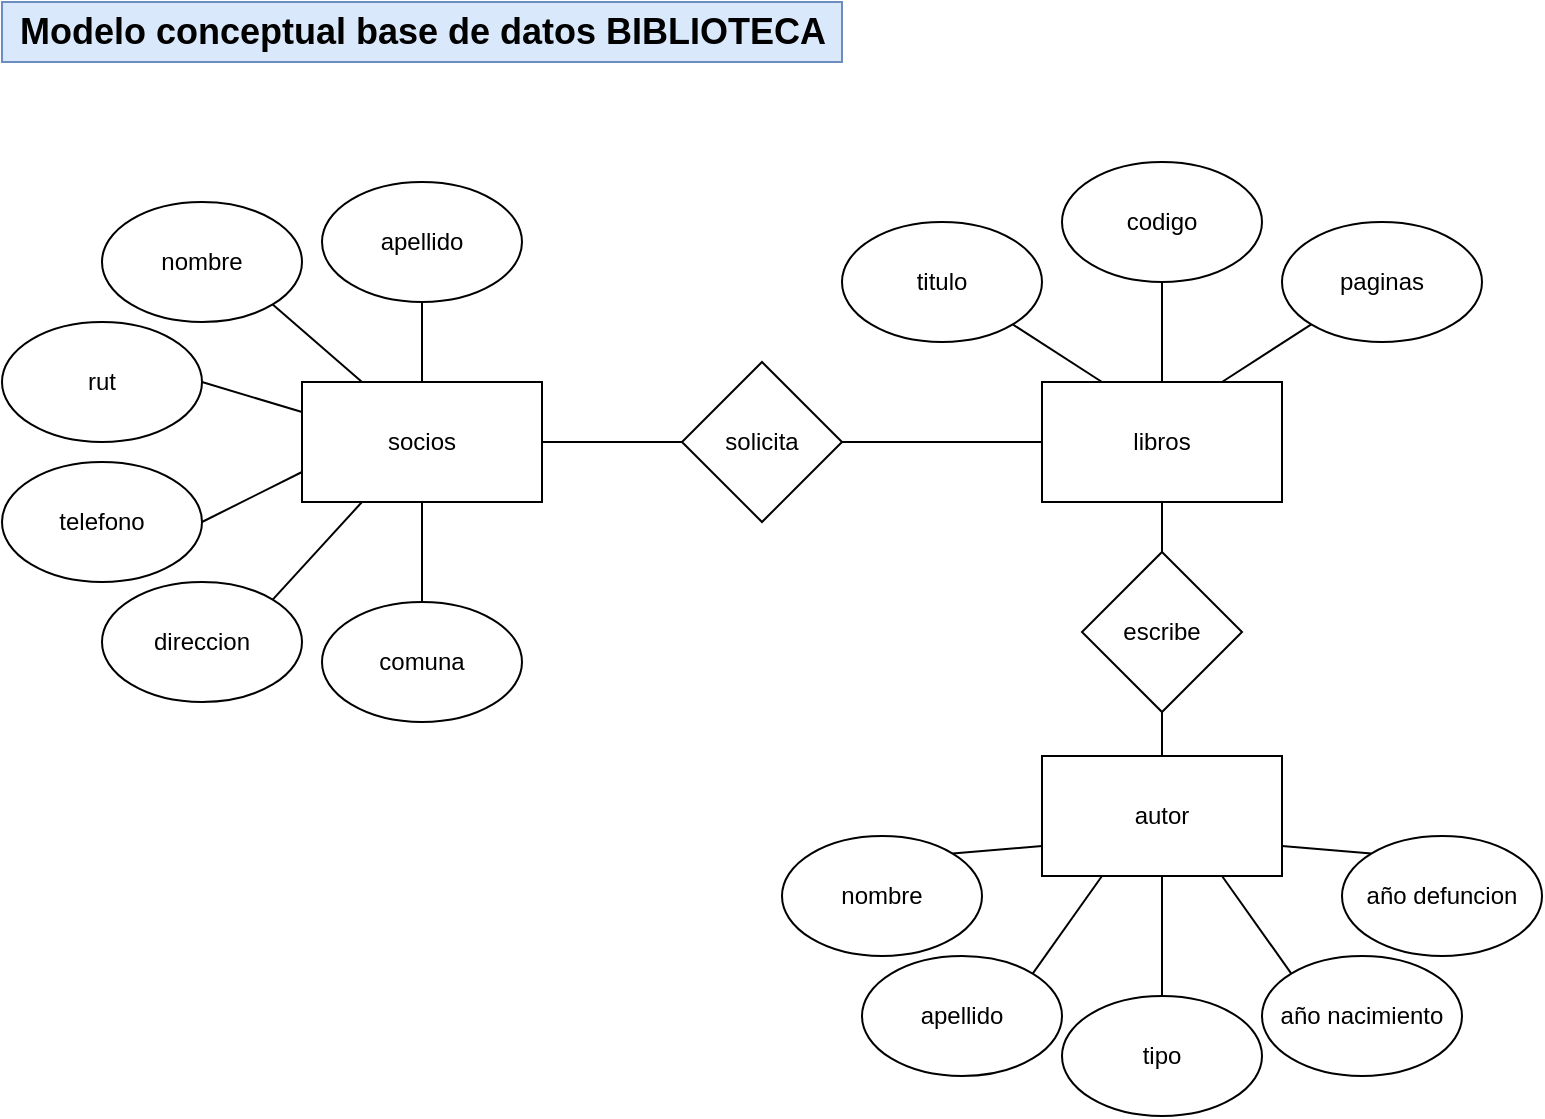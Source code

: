 <mxfile version="15.9.6" type="device"><diagram id="Z9LH4bDDSLxMAc4NnIR9" name="Page-1"><mxGraphModel dx="946" dy="473" grid="1" gridSize="10" guides="1" tooltips="1" connect="1" arrows="1" fold="1" page="1" pageScale="1" pageWidth="827" pageHeight="1169" math="0" shadow="0"><root><mxCell id="0"/><mxCell id="1" parent="0"/><mxCell id="0FVMn5lhqMBDgWrWJXpc-1" value="Modelo conceptual base de datos BIBLIOTECA" style="text;html=1;resizable=0;autosize=1;align=center;verticalAlign=middle;points=[];fillColor=#dae8fc;strokeColor=#6c8ebf;rounded=0;fontStyle=1;fontSize=18;" vertex="1" parent="1"><mxGeometry x="40" y="50" width="420" height="30" as="geometry"/></mxCell><mxCell id="0FVMn5lhqMBDgWrWJXpc-41" style="edgeStyle=none;rounded=0;orthogonalLoop=1;jettySize=auto;html=1;exitX=1;exitY=0.5;exitDx=0;exitDy=0;endArrow=none;endFill=0;" edge="1" parent="1" source="0FVMn5lhqMBDgWrWJXpc-2" target="0FVMn5lhqMBDgWrWJXpc-40"><mxGeometry relative="1" as="geometry"/></mxCell><mxCell id="0FVMn5lhqMBDgWrWJXpc-2" value="socios" style="whiteSpace=wrap;html=1;" vertex="1" parent="1"><mxGeometry x="190" y="240" width="120" height="60" as="geometry"/></mxCell><mxCell id="0FVMn5lhqMBDgWrWJXpc-48" style="edgeStyle=none;rounded=0;orthogonalLoop=1;jettySize=auto;html=1;exitX=1;exitY=1;exitDx=0;exitDy=0;entryX=0.25;entryY=0;entryDx=0;entryDy=0;endArrow=none;endFill=0;" edge="1" parent="1" source="0FVMn5lhqMBDgWrWJXpc-3" target="0FVMn5lhqMBDgWrWJXpc-2"><mxGeometry relative="1" as="geometry"/></mxCell><mxCell id="0FVMn5lhqMBDgWrWJXpc-3" value="nombre" style="ellipse;whiteSpace=wrap;html=1;" vertex="1" parent="1"><mxGeometry x="90" y="150" width="100" height="60" as="geometry"/></mxCell><mxCell id="0FVMn5lhqMBDgWrWJXpc-43" style="edgeStyle=none;rounded=0;orthogonalLoop=1;jettySize=auto;html=1;exitX=0.5;exitY=1;exitDx=0;exitDy=0;entryX=0.5;entryY=0;entryDx=0;entryDy=0;endArrow=none;endFill=0;" edge="1" parent="1" source="0FVMn5lhqMBDgWrWJXpc-4" target="0FVMn5lhqMBDgWrWJXpc-2"><mxGeometry relative="1" as="geometry"/></mxCell><mxCell id="0FVMn5lhqMBDgWrWJXpc-4" value="apellido" style="ellipse;whiteSpace=wrap;html=1;" vertex="1" parent="1"><mxGeometry x="200" y="140" width="100" height="60" as="geometry"/></mxCell><mxCell id="0FVMn5lhqMBDgWrWJXpc-47" style="edgeStyle=none;rounded=0;orthogonalLoop=1;jettySize=auto;html=1;exitX=1;exitY=0.5;exitDx=0;exitDy=0;entryX=0;entryY=0.25;entryDx=0;entryDy=0;endArrow=none;endFill=0;" edge="1" parent="1" source="0FVMn5lhqMBDgWrWJXpc-5" target="0FVMn5lhqMBDgWrWJXpc-2"><mxGeometry relative="1" as="geometry"/></mxCell><mxCell id="0FVMn5lhqMBDgWrWJXpc-5" value="rut" style="ellipse;whiteSpace=wrap;html=1;" vertex="1" parent="1"><mxGeometry x="40" y="210" width="100" height="60" as="geometry"/></mxCell><mxCell id="0FVMn5lhqMBDgWrWJXpc-46" style="edgeStyle=none;rounded=0;orthogonalLoop=1;jettySize=auto;html=1;exitX=1;exitY=0.5;exitDx=0;exitDy=0;entryX=0;entryY=0.75;entryDx=0;entryDy=0;endArrow=none;endFill=0;" edge="1" parent="1" source="0FVMn5lhqMBDgWrWJXpc-6" target="0FVMn5lhqMBDgWrWJXpc-2"><mxGeometry relative="1" as="geometry"/></mxCell><mxCell id="0FVMn5lhqMBDgWrWJXpc-6" value="telefono" style="ellipse;whiteSpace=wrap;html=1;" vertex="1" parent="1"><mxGeometry x="40" y="280" width="100" height="60" as="geometry"/></mxCell><mxCell id="0FVMn5lhqMBDgWrWJXpc-45" style="edgeStyle=none;rounded=0;orthogonalLoop=1;jettySize=auto;html=1;exitX=1;exitY=0;exitDx=0;exitDy=0;entryX=0.25;entryY=1;entryDx=0;entryDy=0;endArrow=none;endFill=0;" edge="1" parent="1" source="0FVMn5lhqMBDgWrWJXpc-7" target="0FVMn5lhqMBDgWrWJXpc-2"><mxGeometry relative="1" as="geometry"/></mxCell><mxCell id="0FVMn5lhqMBDgWrWJXpc-7" value="direccion" style="ellipse;whiteSpace=wrap;html=1;" vertex="1" parent="1"><mxGeometry x="90" y="340" width="100" height="60" as="geometry"/></mxCell><mxCell id="0FVMn5lhqMBDgWrWJXpc-44" style="edgeStyle=none;rounded=0;orthogonalLoop=1;jettySize=auto;html=1;exitX=0.5;exitY=0;exitDx=0;exitDy=0;entryX=0.5;entryY=1;entryDx=0;entryDy=0;endArrow=none;endFill=0;" edge="1" parent="1" source="0FVMn5lhqMBDgWrWJXpc-8" target="0FVMn5lhqMBDgWrWJXpc-2"><mxGeometry relative="1" as="geometry"/></mxCell><mxCell id="0FVMn5lhqMBDgWrWJXpc-8" value="comuna" style="ellipse;whiteSpace=wrap;html=1;" vertex="1" parent="1"><mxGeometry x="200" y="350" width="100" height="60" as="geometry"/></mxCell><mxCell id="0FVMn5lhqMBDgWrWJXpc-17" value="libros" style="whiteSpace=wrap;html=1;" vertex="1" parent="1"><mxGeometry x="560" y="240" width="120" height="60" as="geometry"/></mxCell><mxCell id="0FVMn5lhqMBDgWrWJXpc-49" style="edgeStyle=none;rounded=0;orthogonalLoop=1;jettySize=auto;html=1;exitX=1;exitY=1;exitDx=0;exitDy=0;entryX=0.25;entryY=0;entryDx=0;entryDy=0;endArrow=none;endFill=0;" edge="1" parent="1" source="0FVMn5lhqMBDgWrWJXpc-18" target="0FVMn5lhqMBDgWrWJXpc-17"><mxGeometry relative="1" as="geometry"/></mxCell><mxCell id="0FVMn5lhqMBDgWrWJXpc-18" value="titulo&lt;span style=&quot;color: rgba(0 , 0 , 0 , 0) ; font-family: monospace ; font-size: 0px&quot;&gt;%3CmxGraphModel%3E%3Croot%3E%3CmxCell%20id%3D%220%22%2F%3E%3CmxCell%20id%3D%221%22%20parent%3D%220%22%2F%3E%3CmxCell%20id%3D%222%22%20value%3D%22apellido%22%20style%3D%22ellipse%3BwhiteSpace%3Dwrap%3Bhtml%3D1%3B%22%20vertex%3D%221%22%20parent%3D%221%22%3E%3CmxGeometry%20x%3D%22210%22%20y%3D%22140%22%20width%3D%22100%22%20height%3D%2260%22%20as%3D%22geometry%22%2F%3E%3C%2FmxCell%3E%3C%2Froot%3E%3C%2FmxGraphModel%3E&lt;/span&gt;" style="ellipse;whiteSpace=wrap;html=1;" vertex="1" parent="1"><mxGeometry x="460" y="160" width="100" height="60" as="geometry"/></mxCell><mxCell id="0FVMn5lhqMBDgWrWJXpc-50" style="edgeStyle=none;rounded=0;orthogonalLoop=1;jettySize=auto;html=1;exitX=0.5;exitY=1;exitDx=0;exitDy=0;entryX=0.5;entryY=0;entryDx=0;entryDy=0;endArrow=none;endFill=0;" edge="1" parent="1" source="0FVMn5lhqMBDgWrWJXpc-19" target="0FVMn5lhqMBDgWrWJXpc-17"><mxGeometry relative="1" as="geometry"/></mxCell><mxCell id="0FVMn5lhqMBDgWrWJXpc-19" value="codigo" style="ellipse;whiteSpace=wrap;html=1;" vertex="1" parent="1"><mxGeometry x="570" y="130" width="100" height="60" as="geometry"/></mxCell><mxCell id="0FVMn5lhqMBDgWrWJXpc-51" style="edgeStyle=none;rounded=0;orthogonalLoop=1;jettySize=auto;html=1;exitX=0;exitY=1;exitDx=0;exitDy=0;entryX=0.75;entryY=0;entryDx=0;entryDy=0;endArrow=none;endFill=0;" edge="1" parent="1" source="0FVMn5lhqMBDgWrWJXpc-20" target="0FVMn5lhqMBDgWrWJXpc-17"><mxGeometry relative="1" as="geometry"/></mxCell><mxCell id="0FVMn5lhqMBDgWrWJXpc-20" value="paginas" style="ellipse;whiteSpace=wrap;html=1;" vertex="1" parent="1"><mxGeometry x="680" y="160" width="100" height="60" as="geometry"/></mxCell><mxCell id="0FVMn5lhqMBDgWrWJXpc-26" value="autor" style="whiteSpace=wrap;html=1;" vertex="1" parent="1"><mxGeometry x="560" y="427" width="120" height="60" as="geometry"/></mxCell><mxCell id="0FVMn5lhqMBDgWrWJXpc-58" style="edgeStyle=none;rounded=0;orthogonalLoop=1;jettySize=auto;html=1;exitX=1;exitY=0;exitDx=0;exitDy=0;entryX=0;entryY=0.75;entryDx=0;entryDy=0;endArrow=none;endFill=0;" edge="1" parent="1" source="0FVMn5lhqMBDgWrWJXpc-27" target="0FVMn5lhqMBDgWrWJXpc-26"><mxGeometry relative="1" as="geometry"/></mxCell><mxCell id="0FVMn5lhqMBDgWrWJXpc-27" value="nombre" style="ellipse;whiteSpace=wrap;html=1;" vertex="1" parent="1"><mxGeometry x="430" y="467" width="100" height="60" as="geometry"/></mxCell><mxCell id="0FVMn5lhqMBDgWrWJXpc-57" style="edgeStyle=none;rounded=0;orthogonalLoop=1;jettySize=auto;html=1;exitX=1;exitY=0;exitDx=0;exitDy=0;entryX=0.25;entryY=1;entryDx=0;entryDy=0;endArrow=none;endFill=0;" edge="1" parent="1" source="0FVMn5lhqMBDgWrWJXpc-28" target="0FVMn5lhqMBDgWrWJXpc-26"><mxGeometry relative="1" as="geometry"/></mxCell><mxCell id="0FVMn5lhqMBDgWrWJXpc-28" value="apellido" style="ellipse;whiteSpace=wrap;html=1;" vertex="1" parent="1"><mxGeometry x="470" y="527" width="100" height="60" as="geometry"/></mxCell><mxCell id="0FVMn5lhqMBDgWrWJXpc-55" style="edgeStyle=none;rounded=0;orthogonalLoop=1;jettySize=auto;html=1;exitX=0;exitY=0;exitDx=0;exitDy=0;entryX=0.75;entryY=1;entryDx=0;entryDy=0;endArrow=none;endFill=0;" edge="1" parent="1" source="0FVMn5lhqMBDgWrWJXpc-29" target="0FVMn5lhqMBDgWrWJXpc-26"><mxGeometry relative="1" as="geometry"/></mxCell><mxCell id="0FVMn5lhqMBDgWrWJXpc-29" value="año nacimiento" style="ellipse;whiteSpace=wrap;html=1;" vertex="1" parent="1"><mxGeometry x="670" y="527" width="100" height="60" as="geometry"/></mxCell><mxCell id="0FVMn5lhqMBDgWrWJXpc-54" style="edgeStyle=none;rounded=0;orthogonalLoop=1;jettySize=auto;html=1;exitX=0;exitY=0;exitDx=0;exitDy=0;entryX=1;entryY=0.75;entryDx=0;entryDy=0;endArrow=none;endFill=0;" edge="1" parent="1" source="0FVMn5lhqMBDgWrWJXpc-30" target="0FVMn5lhqMBDgWrWJXpc-26"><mxGeometry relative="1" as="geometry"/></mxCell><mxCell id="0FVMn5lhqMBDgWrWJXpc-30" value="año defuncion" style="ellipse;whiteSpace=wrap;html=1;" vertex="1" parent="1"><mxGeometry x="710" y="467" width="100" height="60" as="geometry"/></mxCell><mxCell id="0FVMn5lhqMBDgWrWJXpc-56" style="edgeStyle=none;rounded=0;orthogonalLoop=1;jettySize=auto;html=1;exitX=0.5;exitY=0;exitDx=0;exitDy=0;entryX=0.5;entryY=1;entryDx=0;entryDy=0;endArrow=none;endFill=0;" edge="1" parent="1" source="0FVMn5lhqMBDgWrWJXpc-31" target="0FVMn5lhqMBDgWrWJXpc-26"><mxGeometry relative="1" as="geometry"/></mxCell><mxCell id="0FVMn5lhqMBDgWrWJXpc-31" value="tipo" style="ellipse;whiteSpace=wrap;html=1;" vertex="1" parent="1"><mxGeometry x="570" y="547" width="100" height="60" as="geometry"/></mxCell><mxCell id="0FVMn5lhqMBDgWrWJXpc-52" style="edgeStyle=none;rounded=0;orthogonalLoop=1;jettySize=auto;html=1;exitX=0.5;exitY=0;exitDx=0;exitDy=0;entryX=0.5;entryY=1;entryDx=0;entryDy=0;endArrow=none;endFill=0;" edge="1" parent="1" source="0FVMn5lhqMBDgWrWJXpc-37" target="0FVMn5lhqMBDgWrWJXpc-17"><mxGeometry relative="1" as="geometry"/></mxCell><mxCell id="0FVMn5lhqMBDgWrWJXpc-53" style="edgeStyle=none;rounded=0;orthogonalLoop=1;jettySize=auto;html=1;exitX=0.5;exitY=1;exitDx=0;exitDy=0;entryX=0.5;entryY=0;entryDx=0;entryDy=0;endArrow=none;endFill=0;" edge="1" parent="1" source="0FVMn5lhqMBDgWrWJXpc-37" target="0FVMn5lhqMBDgWrWJXpc-26"><mxGeometry relative="1" as="geometry"/></mxCell><mxCell id="0FVMn5lhqMBDgWrWJXpc-37" value="escribe" style="rhombus;whiteSpace=wrap;html=1;" vertex="1" parent="1"><mxGeometry x="580" y="325" width="80" height="80" as="geometry"/></mxCell><mxCell id="0FVMn5lhqMBDgWrWJXpc-42" value="" style="edgeStyle=none;rounded=0;orthogonalLoop=1;jettySize=auto;html=1;endArrow=none;endFill=0;" edge="1" parent="1" source="0FVMn5lhqMBDgWrWJXpc-40" target="0FVMn5lhqMBDgWrWJXpc-17"><mxGeometry relative="1" as="geometry"/></mxCell><mxCell id="0FVMn5lhqMBDgWrWJXpc-40" value="solicita" style="rhombus;whiteSpace=wrap;html=1;" vertex="1" parent="1"><mxGeometry x="380" y="230" width="80" height="80" as="geometry"/></mxCell></root></mxGraphModel></diagram></mxfile>